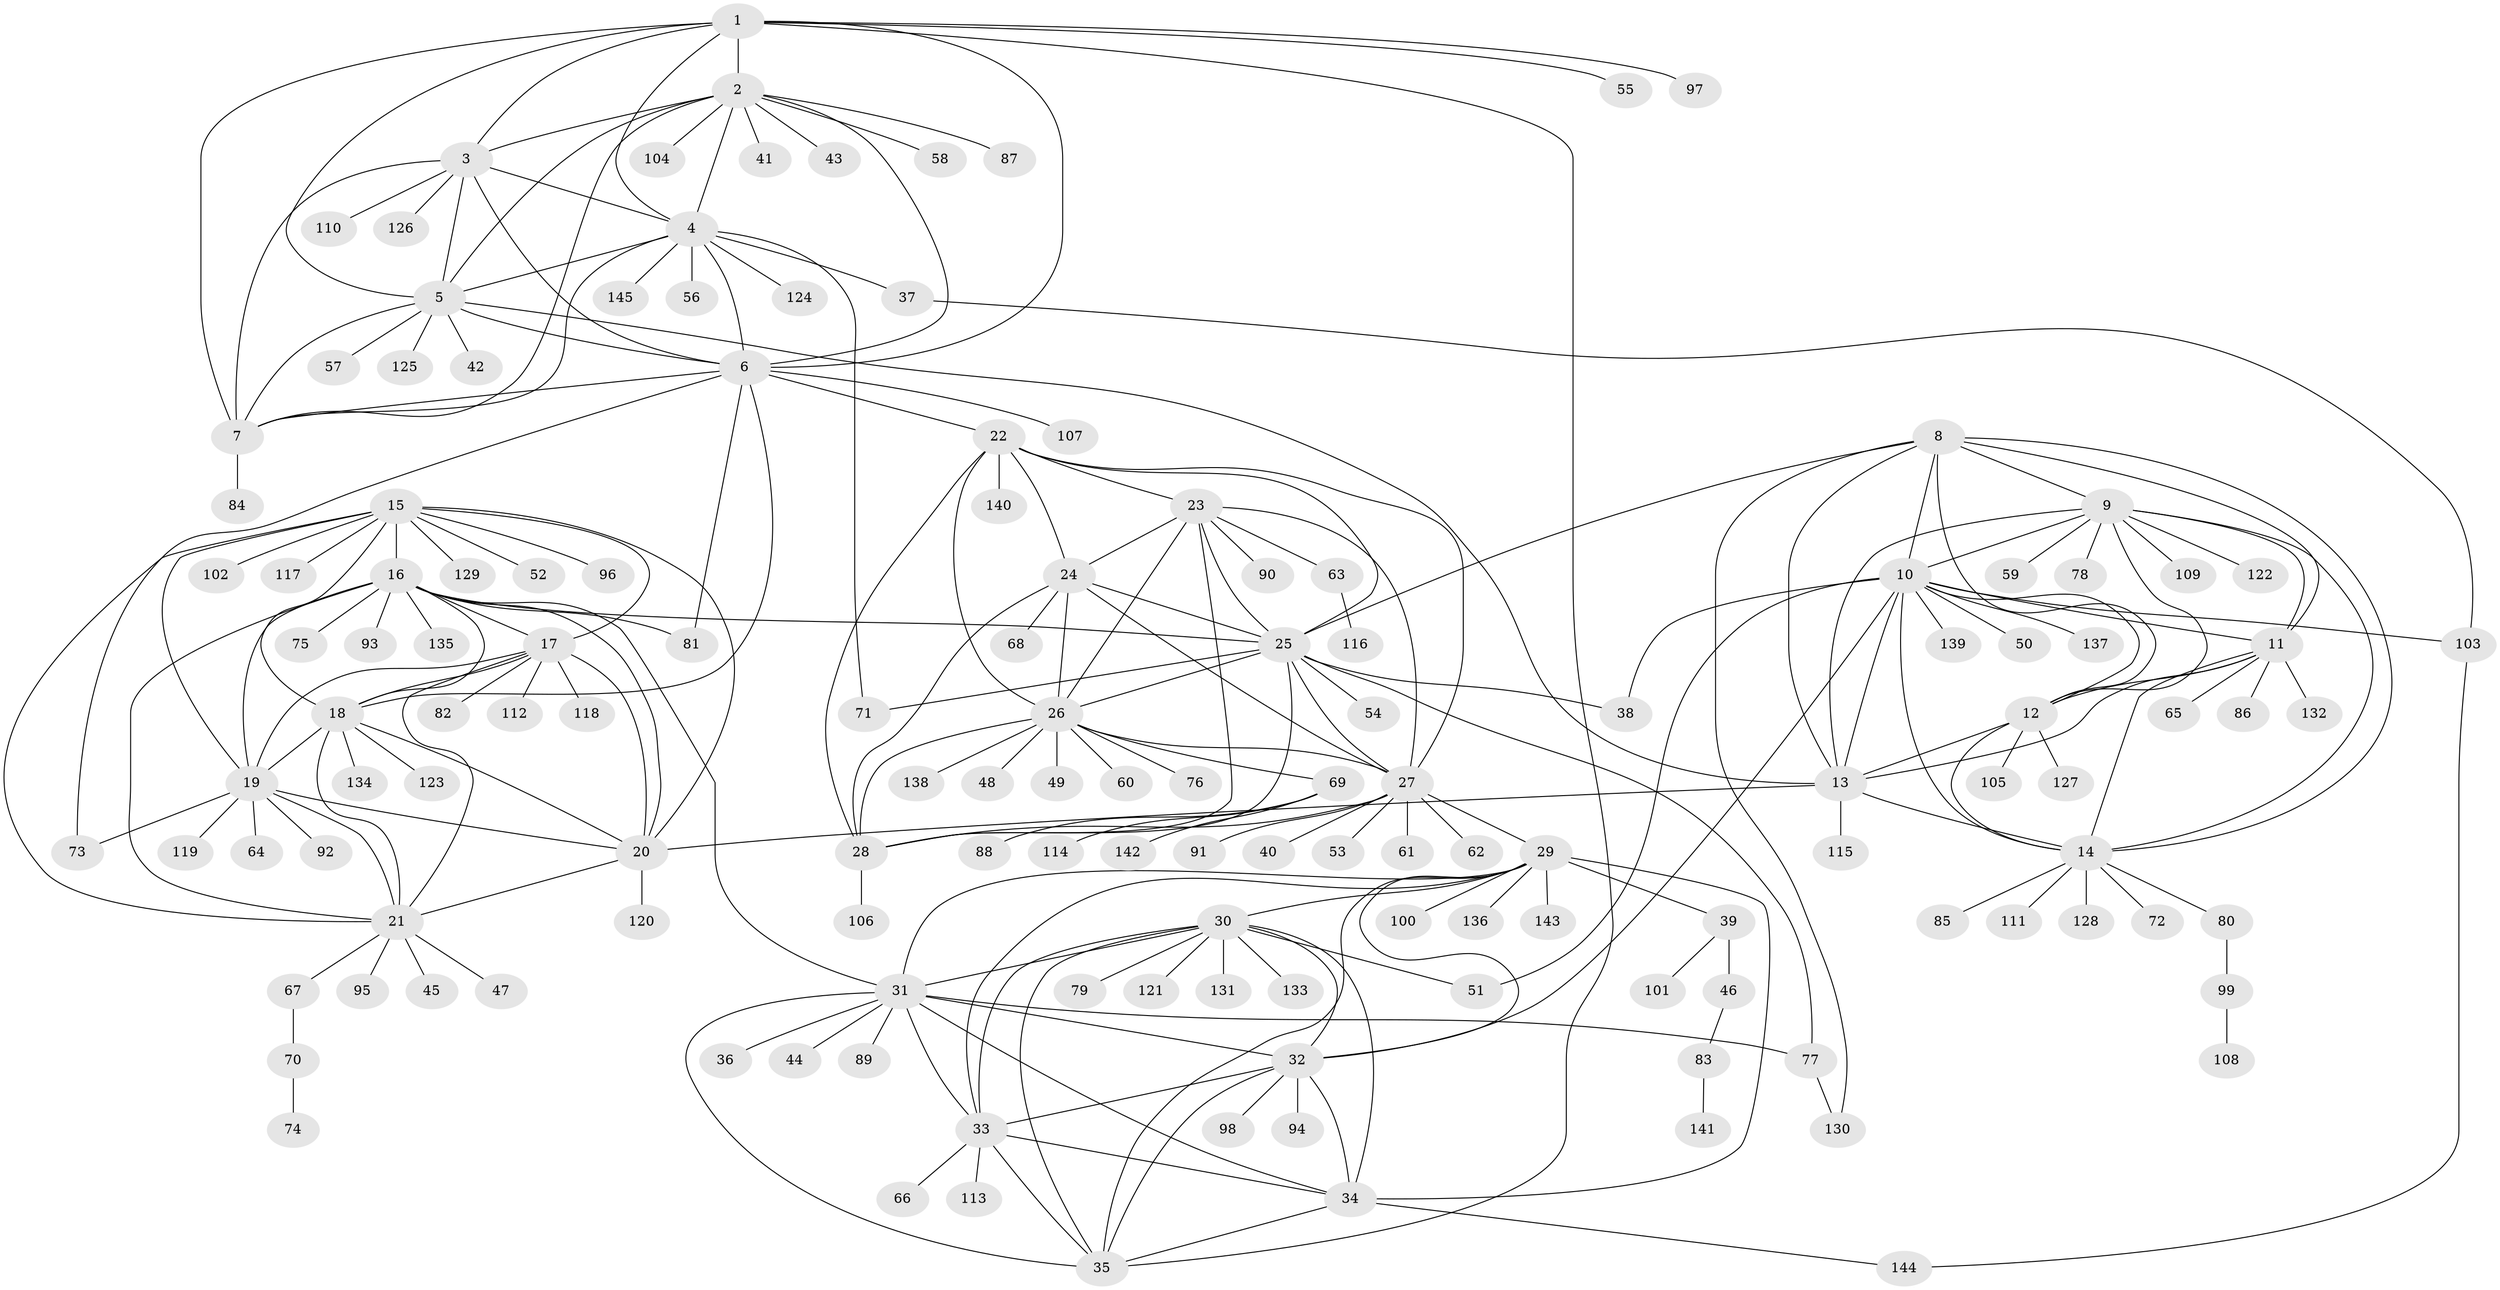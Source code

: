 // Generated by graph-tools (version 1.1) at 2025/55/03/09/25 04:55:37]
// undirected, 145 vertices, 234 edges
graph export_dot {
graph [start="1"]
  node [color=gray90,style=filled];
  1;
  2;
  3;
  4;
  5;
  6;
  7;
  8;
  9;
  10;
  11;
  12;
  13;
  14;
  15;
  16;
  17;
  18;
  19;
  20;
  21;
  22;
  23;
  24;
  25;
  26;
  27;
  28;
  29;
  30;
  31;
  32;
  33;
  34;
  35;
  36;
  37;
  38;
  39;
  40;
  41;
  42;
  43;
  44;
  45;
  46;
  47;
  48;
  49;
  50;
  51;
  52;
  53;
  54;
  55;
  56;
  57;
  58;
  59;
  60;
  61;
  62;
  63;
  64;
  65;
  66;
  67;
  68;
  69;
  70;
  71;
  72;
  73;
  74;
  75;
  76;
  77;
  78;
  79;
  80;
  81;
  82;
  83;
  84;
  85;
  86;
  87;
  88;
  89;
  90;
  91;
  92;
  93;
  94;
  95;
  96;
  97;
  98;
  99;
  100;
  101;
  102;
  103;
  104;
  105;
  106;
  107;
  108;
  109;
  110;
  111;
  112;
  113;
  114;
  115;
  116;
  117;
  118;
  119;
  120;
  121;
  122;
  123;
  124;
  125;
  126;
  127;
  128;
  129;
  130;
  131;
  132;
  133;
  134;
  135;
  136;
  137;
  138;
  139;
  140;
  141;
  142;
  143;
  144;
  145;
  1 -- 2;
  1 -- 3;
  1 -- 4;
  1 -- 5;
  1 -- 6;
  1 -- 7;
  1 -- 35;
  1 -- 55;
  1 -- 97;
  2 -- 3;
  2 -- 4;
  2 -- 5;
  2 -- 6;
  2 -- 7;
  2 -- 41;
  2 -- 43;
  2 -- 58;
  2 -- 87;
  2 -- 104;
  3 -- 4;
  3 -- 5;
  3 -- 6;
  3 -- 7;
  3 -- 110;
  3 -- 126;
  4 -- 5;
  4 -- 6;
  4 -- 7;
  4 -- 37;
  4 -- 56;
  4 -- 71;
  4 -- 124;
  4 -- 145;
  5 -- 6;
  5 -- 7;
  5 -- 13;
  5 -- 42;
  5 -- 57;
  5 -- 125;
  6 -- 7;
  6 -- 18;
  6 -- 22;
  6 -- 73;
  6 -- 81;
  6 -- 107;
  7 -- 84;
  8 -- 9;
  8 -- 10;
  8 -- 11;
  8 -- 12;
  8 -- 13;
  8 -- 14;
  8 -- 25;
  8 -- 130;
  9 -- 10;
  9 -- 11;
  9 -- 12;
  9 -- 13;
  9 -- 14;
  9 -- 59;
  9 -- 78;
  9 -- 109;
  9 -- 122;
  10 -- 11;
  10 -- 12;
  10 -- 13;
  10 -- 14;
  10 -- 32;
  10 -- 38;
  10 -- 50;
  10 -- 51;
  10 -- 103;
  10 -- 137;
  10 -- 139;
  11 -- 12;
  11 -- 13;
  11 -- 14;
  11 -- 65;
  11 -- 86;
  11 -- 132;
  12 -- 13;
  12 -- 14;
  12 -- 105;
  12 -- 127;
  13 -- 14;
  13 -- 20;
  13 -- 115;
  14 -- 72;
  14 -- 80;
  14 -- 85;
  14 -- 111;
  14 -- 128;
  15 -- 16;
  15 -- 17;
  15 -- 18;
  15 -- 19;
  15 -- 20;
  15 -- 21;
  15 -- 52;
  15 -- 96;
  15 -- 102;
  15 -- 117;
  15 -- 129;
  16 -- 17;
  16 -- 18;
  16 -- 19;
  16 -- 20;
  16 -- 21;
  16 -- 25;
  16 -- 31;
  16 -- 75;
  16 -- 81;
  16 -- 93;
  16 -- 135;
  17 -- 18;
  17 -- 19;
  17 -- 20;
  17 -- 21;
  17 -- 82;
  17 -- 112;
  17 -- 118;
  18 -- 19;
  18 -- 20;
  18 -- 21;
  18 -- 123;
  18 -- 134;
  19 -- 20;
  19 -- 21;
  19 -- 64;
  19 -- 73;
  19 -- 92;
  19 -- 119;
  20 -- 21;
  20 -- 120;
  21 -- 45;
  21 -- 47;
  21 -- 67;
  21 -- 95;
  22 -- 23;
  22 -- 24;
  22 -- 25;
  22 -- 26;
  22 -- 27;
  22 -- 28;
  22 -- 140;
  23 -- 24;
  23 -- 25;
  23 -- 26;
  23 -- 27;
  23 -- 28;
  23 -- 63;
  23 -- 90;
  24 -- 25;
  24 -- 26;
  24 -- 27;
  24 -- 28;
  24 -- 68;
  25 -- 26;
  25 -- 27;
  25 -- 28;
  25 -- 38;
  25 -- 54;
  25 -- 71;
  25 -- 77;
  26 -- 27;
  26 -- 28;
  26 -- 48;
  26 -- 49;
  26 -- 60;
  26 -- 69;
  26 -- 76;
  26 -- 138;
  27 -- 28;
  27 -- 29;
  27 -- 40;
  27 -- 53;
  27 -- 61;
  27 -- 62;
  27 -- 91;
  28 -- 106;
  29 -- 30;
  29 -- 31;
  29 -- 32;
  29 -- 33;
  29 -- 34;
  29 -- 35;
  29 -- 39;
  29 -- 100;
  29 -- 136;
  29 -- 143;
  30 -- 31;
  30 -- 32;
  30 -- 33;
  30 -- 34;
  30 -- 35;
  30 -- 51;
  30 -- 79;
  30 -- 121;
  30 -- 131;
  30 -- 133;
  31 -- 32;
  31 -- 33;
  31 -- 34;
  31 -- 35;
  31 -- 36;
  31 -- 44;
  31 -- 77;
  31 -- 89;
  32 -- 33;
  32 -- 34;
  32 -- 35;
  32 -- 94;
  32 -- 98;
  33 -- 34;
  33 -- 35;
  33 -- 66;
  33 -- 113;
  34 -- 35;
  34 -- 144;
  37 -- 103;
  39 -- 46;
  39 -- 101;
  46 -- 83;
  63 -- 116;
  67 -- 70;
  69 -- 88;
  69 -- 114;
  69 -- 142;
  70 -- 74;
  77 -- 130;
  80 -- 99;
  83 -- 141;
  99 -- 108;
  103 -- 144;
}
